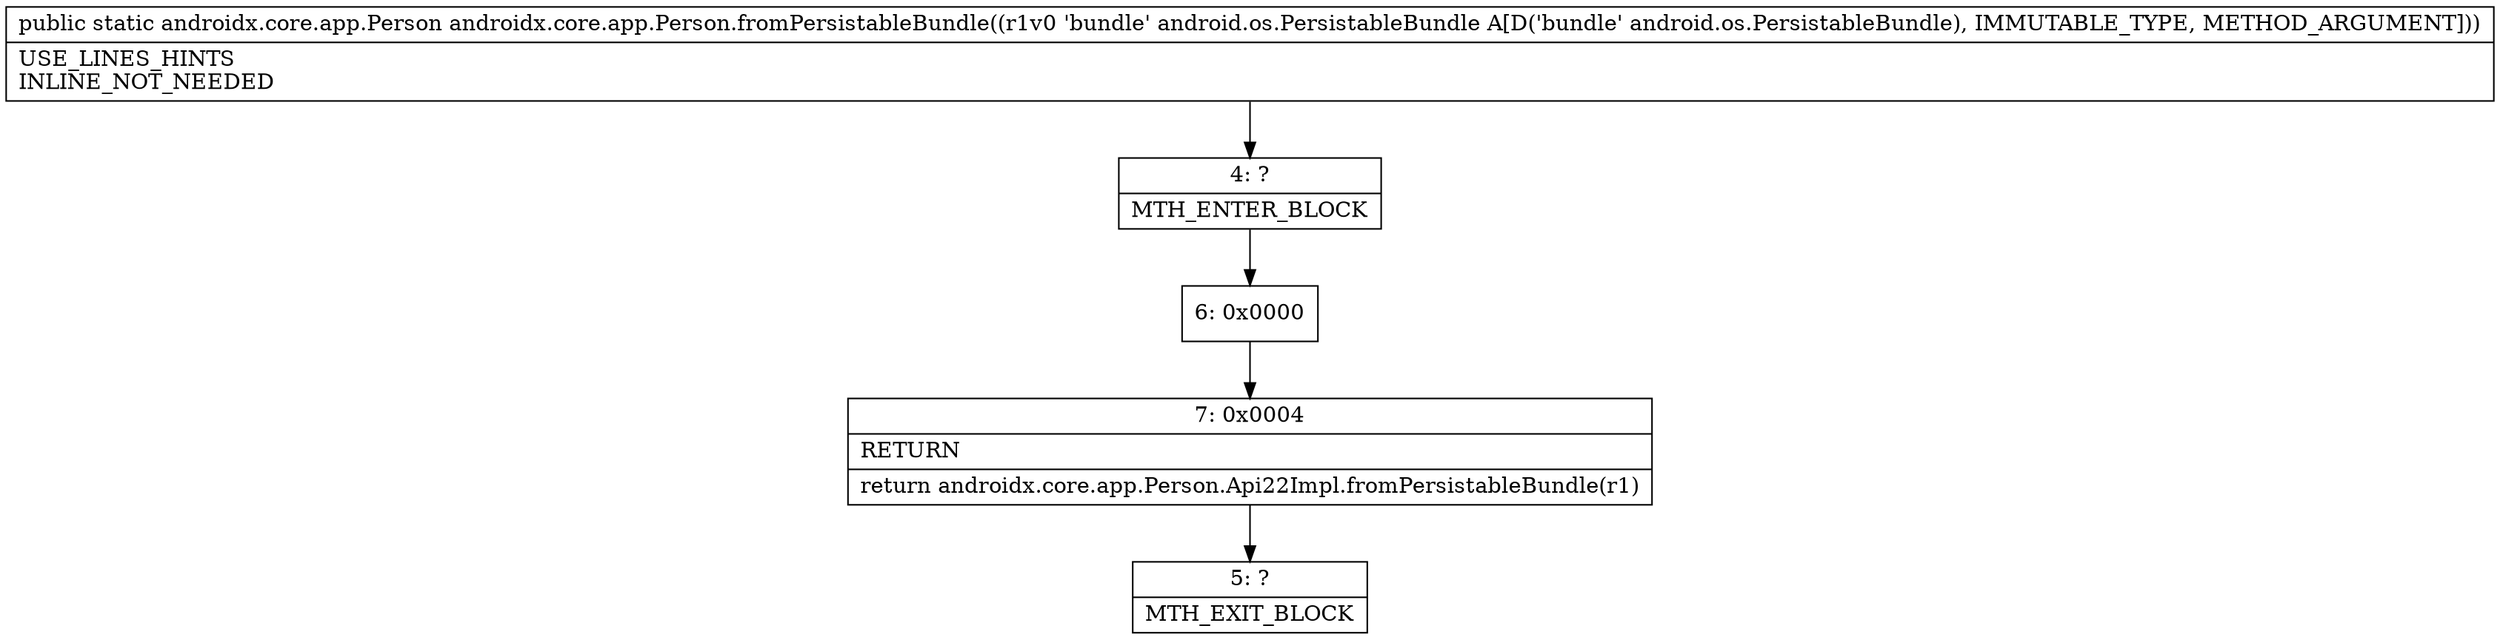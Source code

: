 digraph "CFG forandroidx.core.app.Person.fromPersistableBundle(Landroid\/os\/PersistableBundle;)Landroidx\/core\/app\/Person;" {
Node_4 [shape=record,label="{4\:\ ?|MTH_ENTER_BLOCK\l}"];
Node_6 [shape=record,label="{6\:\ 0x0000}"];
Node_7 [shape=record,label="{7\:\ 0x0004|RETURN\l|return androidx.core.app.Person.Api22Impl.fromPersistableBundle(r1)\l}"];
Node_5 [shape=record,label="{5\:\ ?|MTH_EXIT_BLOCK\l}"];
MethodNode[shape=record,label="{public static androidx.core.app.Person androidx.core.app.Person.fromPersistableBundle((r1v0 'bundle' android.os.PersistableBundle A[D('bundle' android.os.PersistableBundle), IMMUTABLE_TYPE, METHOD_ARGUMENT]))  | USE_LINES_HINTS\lINLINE_NOT_NEEDED\l}"];
MethodNode -> Node_4;Node_4 -> Node_6;
Node_6 -> Node_7;
Node_7 -> Node_5;
}

